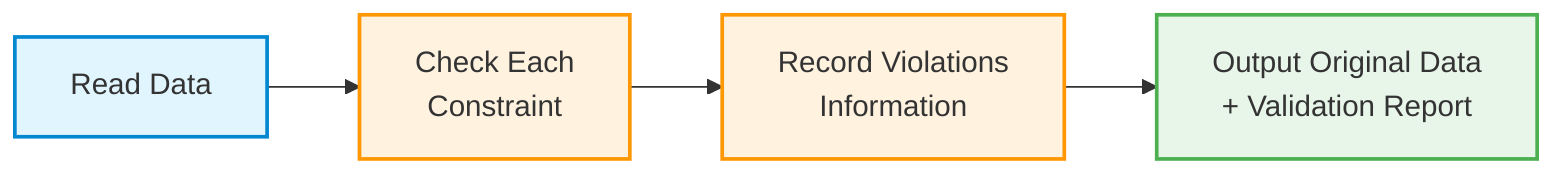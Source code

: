 graph LR
    A[Read Data] --> B[Check Each<br/>Constraint]
    B --> C[Record Violations<br/>Information]
    C --> D[Output Original Data<br/>+ Validation Report]

    classDef inputNode fill:#e1f5fe,stroke:#0288d1,stroke-width:2px
    classDef processNode fill:#fff3e0,stroke:#ff9800,stroke-width:2px
    classDef resultNode fill:#e8f5e9,stroke:#4caf50,stroke-width:2px

    class A inputNode
    class B,C processNode
    class D resultNode